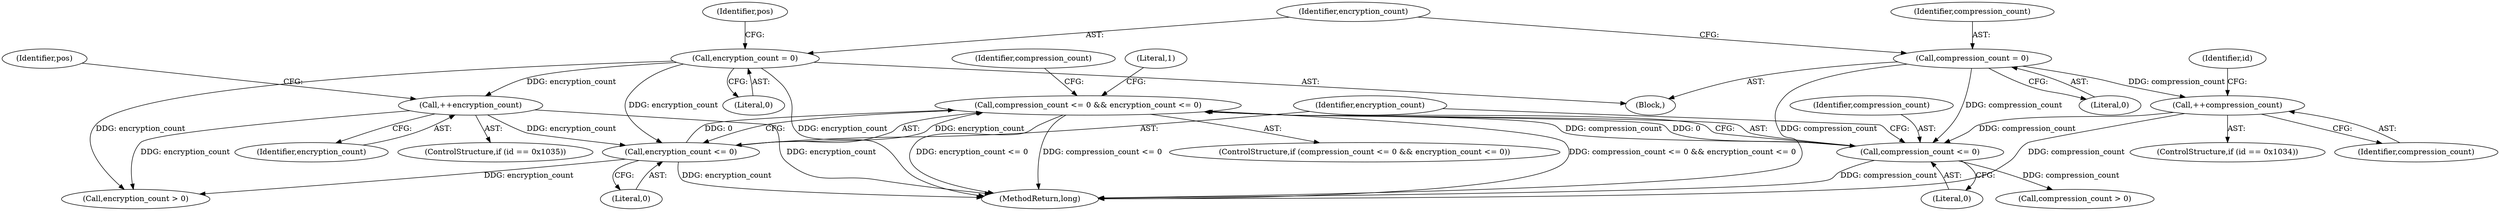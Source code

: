 digraph "0_Android_cc274e2abe8b2a6698a5c47d8aa4bb45f1f9538d_48@API" {
"1000175" [label="(Call,compression_count <= 0 && encryption_count <= 0)"];
"1000176" [label="(Call,compression_count <= 0)"];
"1000124" [label="(Call,compression_count = 0)"];
"1000157" [label="(Call,++compression_count)"];
"1000179" [label="(Call,encryption_count <= 0)"];
"1000163" [label="(Call,++encryption_count)"];
"1000128" [label="(Call,encryption_count = 0)"];
"1000179" [label="(Call,encryption_count <= 0)"];
"1000159" [label="(ControlStructure,if (id == 0x1035))"];
"1000163" [label="(Call,++encryption_count)"];
"1000180" [label="(Identifier,encryption_count)"];
"1000124" [label="(Call,compression_count = 0)"];
"1000177" [label="(Identifier,compression_count)"];
"1000158" [label="(Identifier,compression_count)"];
"1000368" [label="(MethodReturn,long)"];
"1000157" [label="(Call,++compression_count)"];
"1000153" [label="(ControlStructure,if (id == 0x1034))"];
"1000133" [label="(Identifier,pos)"];
"1000200" [label="(Call,encryption_count > 0)"];
"1000126" [label="(Literal,0)"];
"1000174" [label="(ControlStructure,if (compression_count <= 0 && encryption_count <= 0))"];
"1000130" [label="(Literal,0)"];
"1000128" [label="(Call,encryption_count = 0)"];
"1000187" [label="(Identifier,compression_count)"];
"1000176" [label="(Call,compression_count <= 0)"];
"1000129" [label="(Identifier,encryption_count)"];
"1000125" [label="(Identifier,compression_count)"];
"1000181" [label="(Literal,0)"];
"1000166" [label="(Identifier,pos)"];
"1000110" [label="(Block,)"];
"1000184" [label="(Literal,1)"];
"1000164" [label="(Identifier,encryption_count)"];
"1000178" [label="(Literal,0)"];
"1000175" [label="(Call,compression_count <= 0 && encryption_count <= 0)"];
"1000186" [label="(Call,compression_count > 0)"];
"1000161" [label="(Identifier,id)"];
"1000175" -> "1000174"  [label="AST: "];
"1000175" -> "1000176"  [label="CFG: "];
"1000175" -> "1000179"  [label="CFG: "];
"1000176" -> "1000175"  [label="AST: "];
"1000179" -> "1000175"  [label="AST: "];
"1000184" -> "1000175"  [label="CFG: "];
"1000187" -> "1000175"  [label="CFG: "];
"1000175" -> "1000368"  [label="DDG: encryption_count <= 0"];
"1000175" -> "1000368"  [label="DDG: compression_count <= 0"];
"1000175" -> "1000368"  [label="DDG: compression_count <= 0 && encryption_count <= 0"];
"1000176" -> "1000175"  [label="DDG: compression_count"];
"1000176" -> "1000175"  [label="DDG: 0"];
"1000179" -> "1000175"  [label="DDG: encryption_count"];
"1000179" -> "1000175"  [label="DDG: 0"];
"1000176" -> "1000178"  [label="CFG: "];
"1000177" -> "1000176"  [label="AST: "];
"1000178" -> "1000176"  [label="AST: "];
"1000180" -> "1000176"  [label="CFG: "];
"1000176" -> "1000368"  [label="DDG: compression_count"];
"1000124" -> "1000176"  [label="DDG: compression_count"];
"1000157" -> "1000176"  [label="DDG: compression_count"];
"1000176" -> "1000186"  [label="DDG: compression_count"];
"1000124" -> "1000110"  [label="AST: "];
"1000124" -> "1000126"  [label="CFG: "];
"1000125" -> "1000124"  [label="AST: "];
"1000126" -> "1000124"  [label="AST: "];
"1000129" -> "1000124"  [label="CFG: "];
"1000124" -> "1000368"  [label="DDG: compression_count"];
"1000124" -> "1000157"  [label="DDG: compression_count"];
"1000157" -> "1000153"  [label="AST: "];
"1000157" -> "1000158"  [label="CFG: "];
"1000158" -> "1000157"  [label="AST: "];
"1000161" -> "1000157"  [label="CFG: "];
"1000157" -> "1000368"  [label="DDG: compression_count"];
"1000179" -> "1000181"  [label="CFG: "];
"1000180" -> "1000179"  [label="AST: "];
"1000181" -> "1000179"  [label="AST: "];
"1000179" -> "1000368"  [label="DDG: encryption_count"];
"1000163" -> "1000179"  [label="DDG: encryption_count"];
"1000128" -> "1000179"  [label="DDG: encryption_count"];
"1000179" -> "1000200"  [label="DDG: encryption_count"];
"1000163" -> "1000159"  [label="AST: "];
"1000163" -> "1000164"  [label="CFG: "];
"1000164" -> "1000163"  [label="AST: "];
"1000166" -> "1000163"  [label="CFG: "];
"1000163" -> "1000368"  [label="DDG: encryption_count"];
"1000128" -> "1000163"  [label="DDG: encryption_count"];
"1000163" -> "1000200"  [label="DDG: encryption_count"];
"1000128" -> "1000110"  [label="AST: "];
"1000128" -> "1000130"  [label="CFG: "];
"1000129" -> "1000128"  [label="AST: "];
"1000130" -> "1000128"  [label="AST: "];
"1000133" -> "1000128"  [label="CFG: "];
"1000128" -> "1000368"  [label="DDG: encryption_count"];
"1000128" -> "1000200"  [label="DDG: encryption_count"];
}
